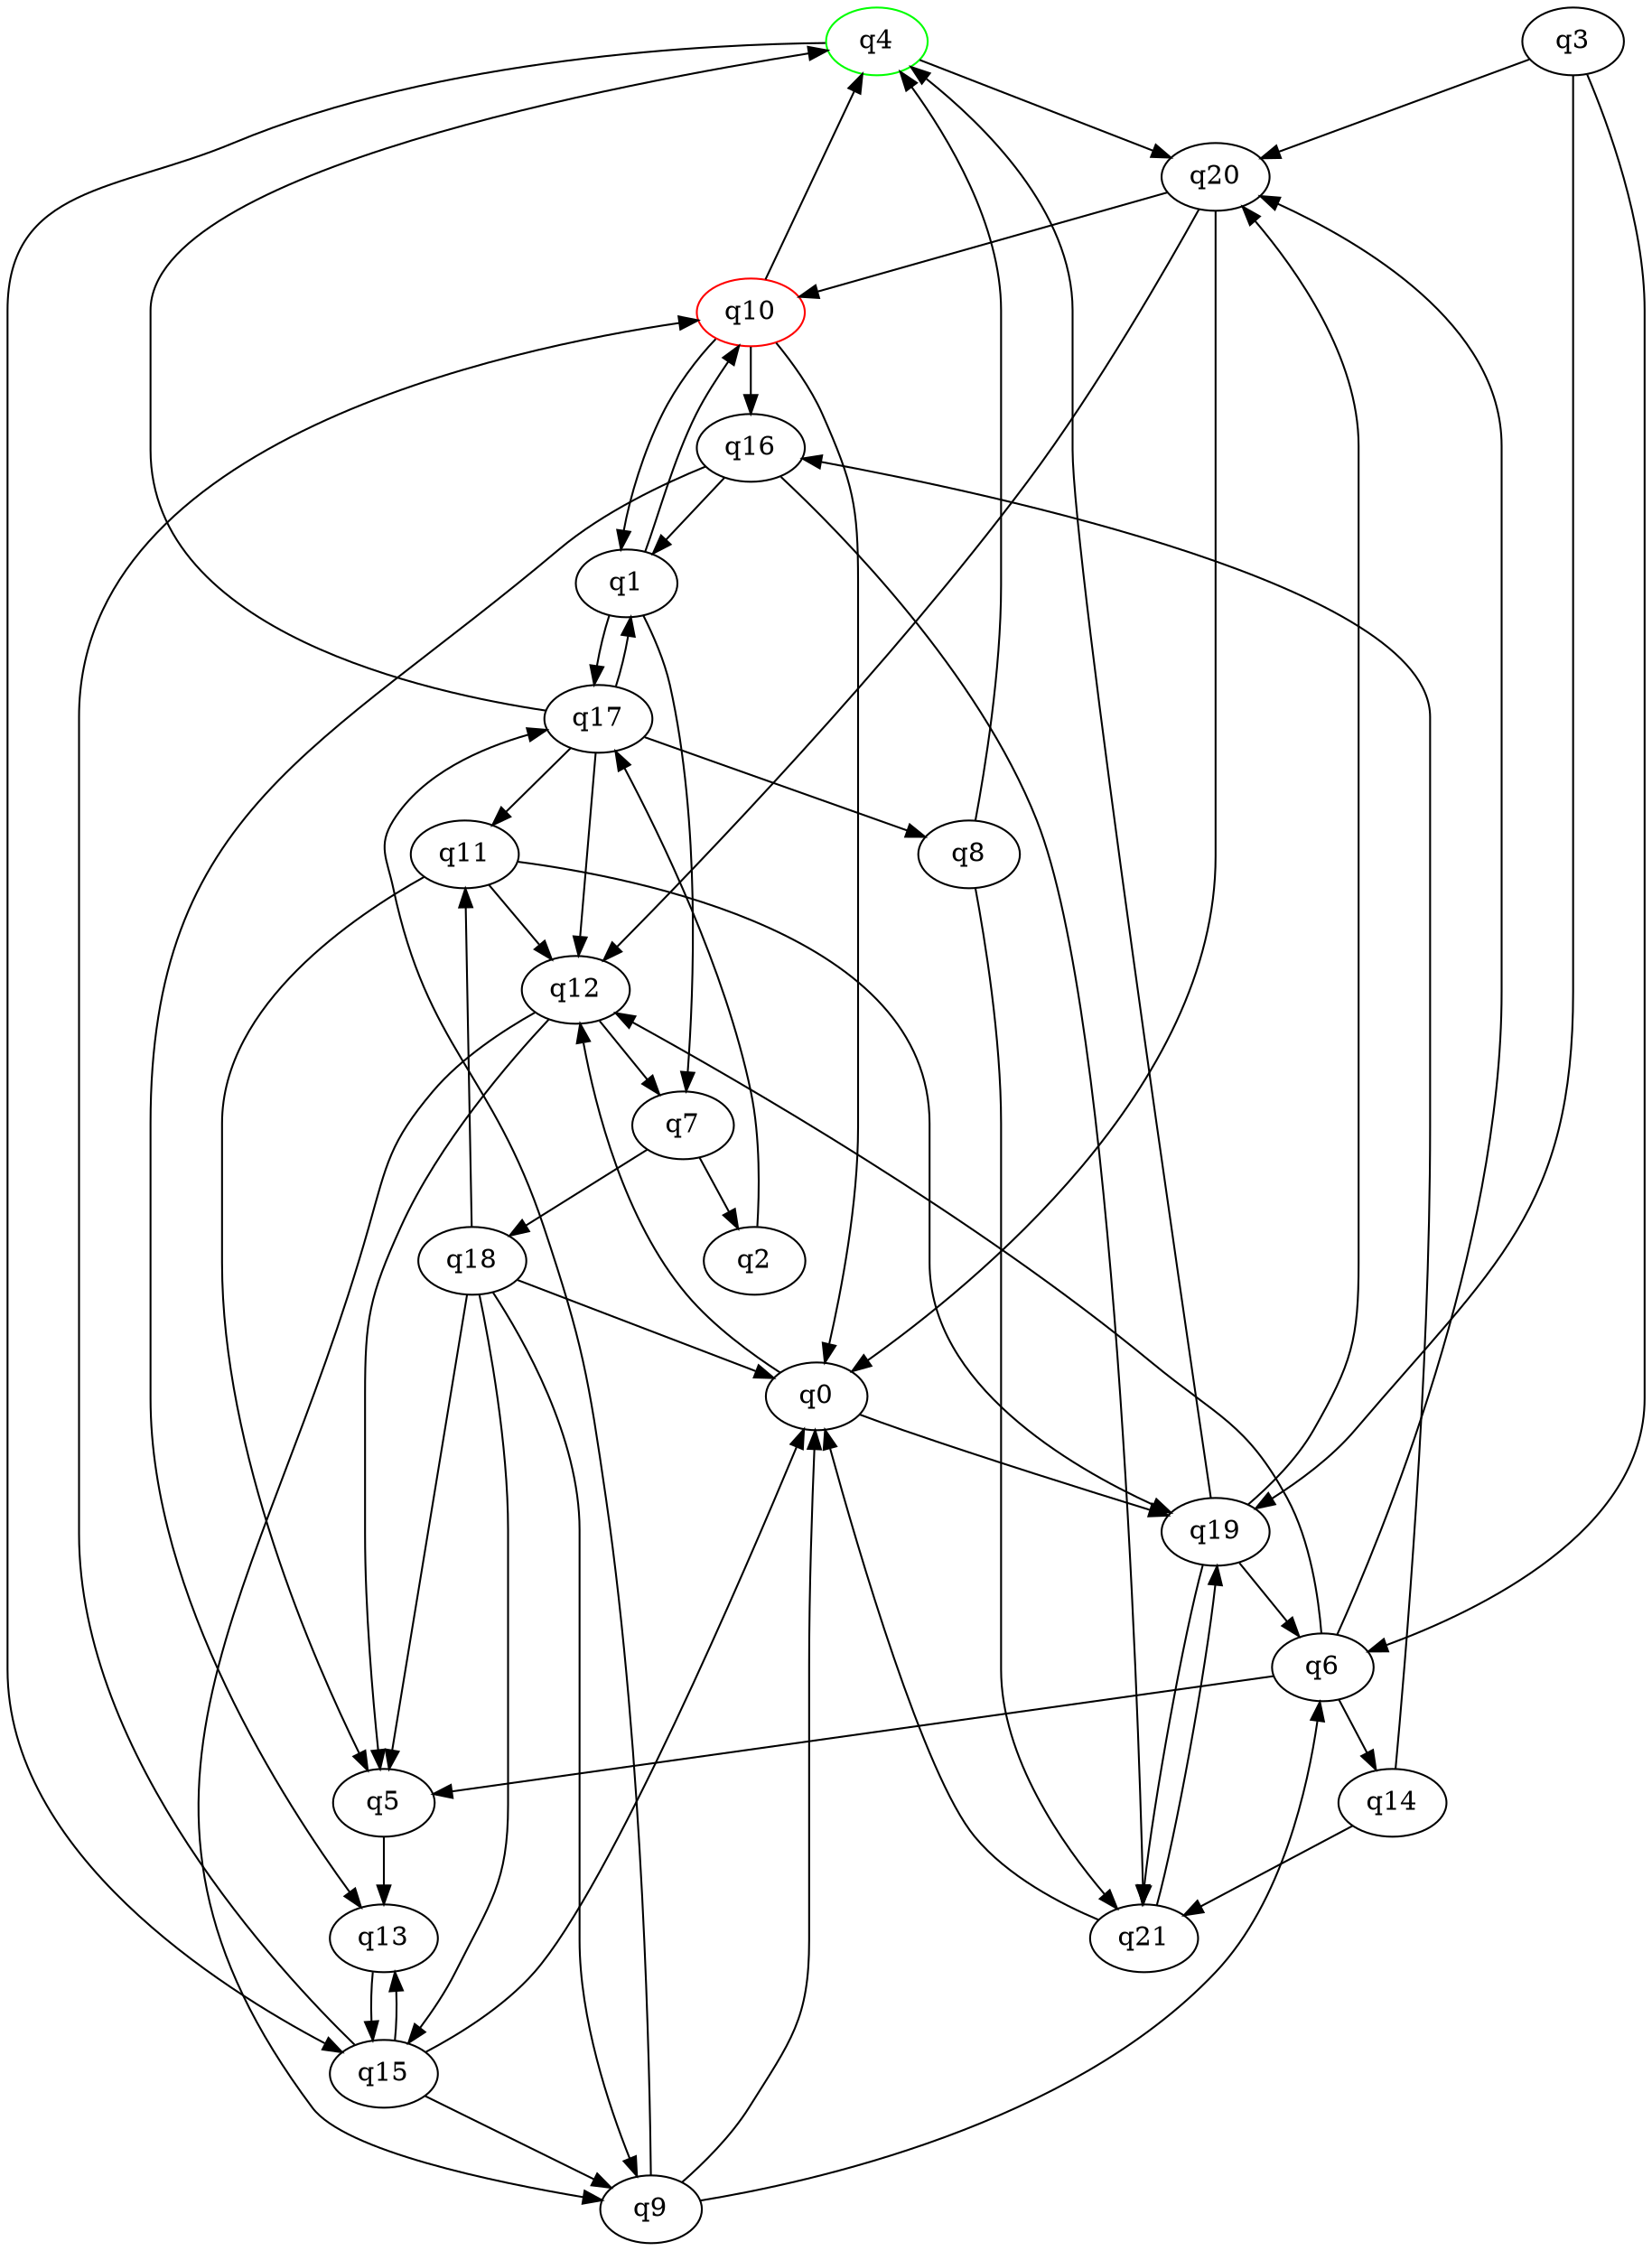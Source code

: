 digraph A{
q4 [initial=1,color=green];
q10 [final=1,color=red];
q0 -> q12;
q0 -> q19;
q1 -> q7;
q1 -> q10;
q1 -> q17;
q2 -> q17;
q3 -> q6;
q3 -> q19;
q3 -> q20;
q4 -> q15;
q4 -> q20;
q5 -> q13;
q6 -> q5;
q6 -> q12;
q6 -> q14;
q6 -> q20;
q7 -> q2;
q7 -> q18;
q8 -> q4;
q8 -> q21;
q9 -> q0;
q9 -> q6;
q9 -> q17;
q10 -> q0;
q10 -> q1;
q10 -> q4;
q10 -> q16;
q11 -> q5;
q11 -> q12;
q11 -> q19;
q12 -> q5;
q12 -> q7;
q12 -> q9;
q13 -> q15;
q14 -> q16;
q14 -> q21;
q15 -> q0;
q15 -> q9;
q15 -> q10;
q15 -> q13;
q16 -> q1;
q16 -> q13;
q16 -> q21;
q17 -> q1;
q17 -> q4;
q17 -> q8;
q17 -> q11;
q17 -> q12;
q18 -> q0;
q18 -> q5;
q18 -> q9;
q18 -> q11;
q18 -> q15;
q19 -> q4;
q19 -> q6;
q19 -> q20;
q19 -> q21;
q20 -> q0;
q20 -> q10;
q20 -> q12;
q21 -> q0;
q21 -> q19;
}